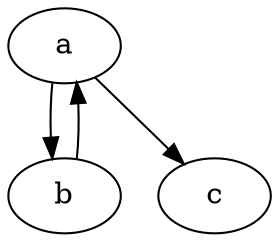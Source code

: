 digraph G {
    "a" [type=C, alive=n];
    "b" [type=C, alive=n];
    "c" [type=C, alive=y, ext_refcnt=1];
    "a" -> "b";
    "b" -> "a";
    "a" -> "c" [weakref=y, callback=y, clear_callback=y];
}
